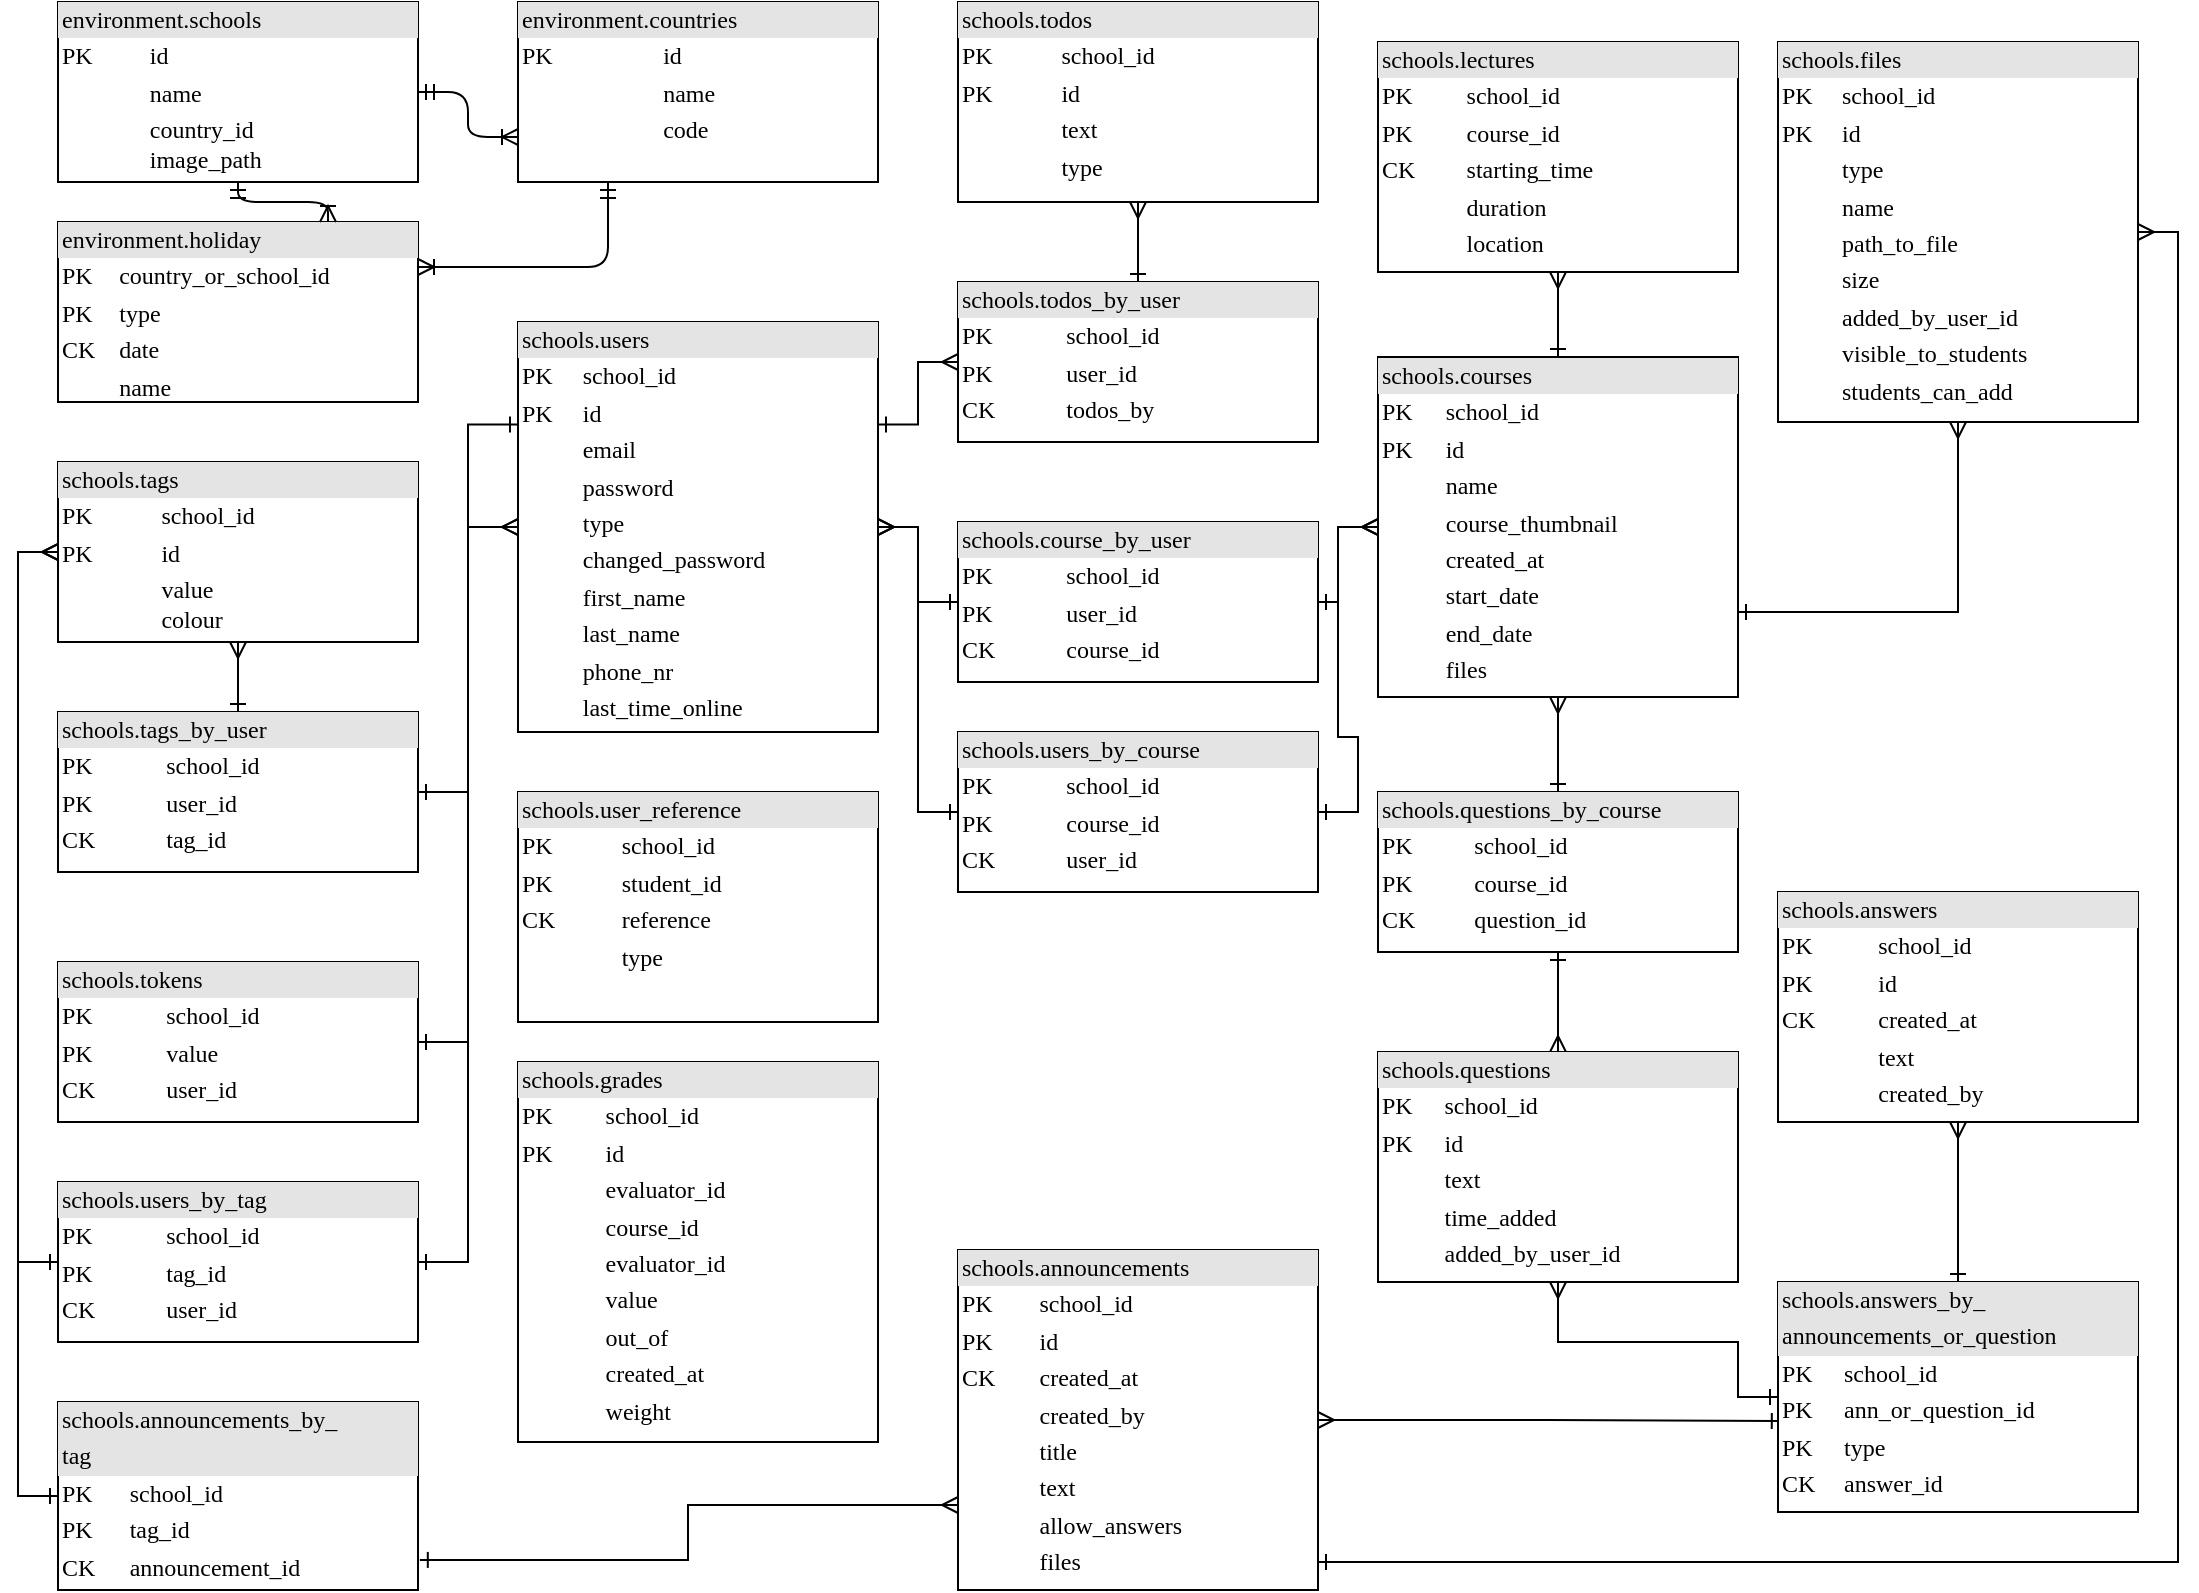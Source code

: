 <mxfile version="20.3.0" type="device"><diagram name="Page-1" id="2ca16b54-16f6-2749-3443-fa8db7711227"><mxGraphModel dx="1234" dy="798" grid="1" gridSize="10" guides="1" tooltips="1" connect="1" arrows="1" fold="1" page="1" pageScale="1" pageWidth="1100" pageHeight="850" background="none" math="0" shadow="0"><root><mxCell id="0"/><mxCell id="1" parent="0"/><mxCell id="2ed32ef02a7f4228-1" value="&lt;div style=&quot;box-sizing:border-box;width:100%;background:#e4e4e4;padding:2px;&quot;&gt;environment.schools&lt;/div&gt;&lt;table style=&quot;width:100%;font-size:1em;&quot; cellpadding=&quot;2&quot; cellspacing=&quot;0&quot;&gt;&lt;tbody&gt;&lt;tr&gt;&lt;td&gt;PK&lt;/td&gt;&lt;td&gt;id&lt;/td&gt;&lt;/tr&gt;&lt;tr&gt;&lt;td&gt;&lt;/td&gt;&lt;td&gt;name&lt;/td&gt;&lt;/tr&gt;&lt;tr&gt;&lt;td&gt;&lt;/td&gt;&lt;td&gt;country_id&lt;br&gt;image_path&lt;/td&gt;&lt;/tr&gt;&lt;/tbody&gt;&lt;/table&gt;" style="verticalAlign=top;align=left;overflow=fill;html=1;rounded=0;shadow=0;comic=0;labelBackgroundColor=none;strokeWidth=1;fontFamily=Verdana;fontSize=12" parent="1" vertex="1"><mxGeometry x="30" y="30" width="180" height="90" as="geometry"/></mxCell><mxCell id="LXkbhSwUT24sUoUkGh88-3" value="&lt;div style=&quot;box-sizing:border-box;width:100%;background:#e4e4e4;padding:2px;&quot;&gt;environment.countries&lt;/div&gt;&lt;table style=&quot;width:100%;font-size:1em;&quot; cellpadding=&quot;2&quot; cellspacing=&quot;0&quot;&gt;&lt;tbody&gt;&lt;tr&gt;&lt;td&gt;PK&lt;/td&gt;&lt;td&gt;id&lt;/td&gt;&lt;/tr&gt;&lt;tr&gt;&lt;td&gt;&lt;/td&gt;&lt;td&gt;name&lt;/td&gt;&lt;/tr&gt;&lt;tr&gt;&lt;td&gt;&lt;/td&gt;&lt;td&gt;code&lt;br&gt;&lt;br&gt;&lt;/td&gt;&lt;/tr&gt;&lt;/tbody&gt;&lt;/table&gt;" style="verticalAlign=top;align=left;overflow=fill;html=1;rounded=0;shadow=0;comic=0;labelBackgroundColor=none;strokeWidth=1;fontFamily=Verdana;fontSize=12" parent="1" vertex="1"><mxGeometry x="260" y="30" width="180" height="90" as="geometry"/></mxCell><mxCell id="LXkbhSwUT24sUoUkGh88-5" value="&lt;div style=&quot;box-sizing:border-box;width:100%;background:#e4e4e4;padding:2px;&quot;&gt;environment.holiday&lt;/div&gt;&lt;table style=&quot;width:100%;font-size:1em;&quot; cellpadding=&quot;2&quot; cellspacing=&quot;0&quot;&gt;&lt;tbody&gt;&lt;tr&gt;&lt;td&gt;PK&lt;/td&gt;&lt;td&gt;country_or_school_id&lt;/td&gt;&lt;/tr&gt;&lt;tr&gt;&lt;td&gt;PK&lt;/td&gt;&lt;td&gt;type&lt;/td&gt;&lt;/tr&gt;&lt;tr&gt;&lt;td&gt;CK&lt;/td&gt;&lt;td&gt;date&lt;br&gt;&lt;/td&gt;&lt;/tr&gt;&lt;tr&gt;&lt;td&gt;&lt;br&gt;&lt;/td&gt;&lt;td&gt;name&lt;/td&gt;&lt;/tr&gt;&lt;tr&gt;&lt;td&gt;&lt;br&gt;&lt;/td&gt;&lt;td&gt;&lt;br&gt;&lt;/td&gt;&lt;/tr&gt;&lt;tr&gt;&lt;td&gt;&lt;br&gt;&lt;/td&gt;&lt;td&gt;&lt;br&gt;&lt;/td&gt;&lt;/tr&gt;&lt;tr&gt;&lt;td&gt;&lt;br&gt;&lt;/td&gt;&lt;td&gt;&lt;br&gt;&lt;/td&gt;&lt;/tr&gt;&lt;/tbody&gt;&lt;/table&gt;" style="verticalAlign=top;align=left;overflow=fill;html=1;rounded=0;shadow=0;comic=0;labelBackgroundColor=none;strokeWidth=1;fontFamily=Verdana;fontSize=12" parent="1" vertex="1"><mxGeometry x="30" y="140" width="180" height="90" as="geometry"/></mxCell><mxCell id="LXkbhSwUT24sUoUkGh88-6" style="edgeStyle=orthogonalEdgeStyle;html=1;entryX=0.75;entryY=0;labelBackgroundColor=none;startArrow=ERmandOne;endArrow=ERoneToMany;fontFamily=Verdana;fontSize=12;align=left;exitX=0.5;exitY=1;exitDx=0;exitDy=0;entryDx=0;entryDy=0;" parent="1" source="2ed32ef02a7f4228-1" target="LXkbhSwUT24sUoUkGh88-5" edge="1"><mxGeometry relative="1" as="geometry"><mxPoint x="239" y="160" as="sourcePoint"/><mxPoint x="239" y="230" as="targetPoint"/></mxGeometry></mxCell><mxCell id="LXkbhSwUT24sUoUkGh88-7" style="edgeStyle=orthogonalEdgeStyle;html=1;entryX=0;entryY=0.75;labelBackgroundColor=none;startArrow=ERmandOne;endArrow=ERoneToMany;fontFamily=Verdana;fontSize=12;align=left;exitX=1;exitY=0.5;exitDx=0;exitDy=0;entryDx=0;entryDy=0;" parent="1" source="2ed32ef02a7f4228-1" target="LXkbhSwUT24sUoUkGh88-3" edge="1"><mxGeometry relative="1" as="geometry"><mxPoint x="245" y="140" as="sourcePoint"/><mxPoint x="290" y="160" as="targetPoint"/></mxGeometry></mxCell><mxCell id="LXkbhSwUT24sUoUkGh88-8" style="edgeStyle=orthogonalEdgeStyle;html=1;entryX=1;entryY=0.25;labelBackgroundColor=none;startArrow=ERmandOne;endArrow=ERoneToMany;fontFamily=Verdana;fontSize=12;align=left;exitX=0.25;exitY=1;exitDx=0;exitDy=0;entryDx=0;entryDy=0;" parent="1" source="LXkbhSwUT24sUoUkGh88-3" target="LXkbhSwUT24sUoUkGh88-5" edge="1"><mxGeometry relative="1" as="geometry"><mxPoint x="245" y="140" as="sourcePoint"/><mxPoint x="290" y="160" as="targetPoint"/></mxGeometry></mxCell><mxCell id="LXkbhSwUT24sUoUkGh88-78" style="edgeStyle=orthogonalEdgeStyle;rounded=0;orthogonalLoop=1;jettySize=auto;html=1;entryX=0.5;entryY=0;entryDx=0;entryDy=0;startArrow=ERmany;startFill=0;endArrow=ERone;endFill=0;" parent="1" source="LXkbhSwUT24sUoUkGh88-9" target="LXkbhSwUT24sUoUkGh88-46" edge="1"><mxGeometry relative="1" as="geometry"/></mxCell><mxCell id="LXkbhSwUT24sUoUkGh88-81" style="edgeStyle=orthogonalEdgeStyle;rounded=0;orthogonalLoop=1;jettySize=auto;html=1;entryX=0;entryY=0.5;entryDx=0;entryDy=0;startArrow=ERmany;startFill=0;endArrow=ERone;endFill=0;" parent="1" source="LXkbhSwUT24sUoUkGh88-9" target="LXkbhSwUT24sUoUkGh88-52" edge="1"><mxGeometry relative="1" as="geometry"><Array as="points"><mxPoint x="10" y="305"/><mxPoint x="10" y="660"/></Array></mxGeometry></mxCell><mxCell id="LXkbhSwUT24sUoUkGh88-82" style="edgeStyle=orthogonalEdgeStyle;rounded=0;orthogonalLoop=1;jettySize=auto;html=1;entryX=0;entryY=0.5;entryDx=0;entryDy=0;startArrow=ERmany;startFill=0;endArrow=ERone;endFill=0;" parent="1" source="LXkbhSwUT24sUoUkGh88-9" target="LXkbhSwUT24sUoUkGh88-12" edge="1"><mxGeometry relative="1" as="geometry"><Array as="points"><mxPoint x="10" y="305"/><mxPoint x="10" y="777"/></Array></mxGeometry></mxCell><mxCell id="LXkbhSwUT24sUoUkGh88-9" value="&lt;div style=&quot;box-sizing:border-box;width:100%;background:#e4e4e4;padding:2px;&quot;&gt;schools.tags&lt;/div&gt;&lt;table style=&quot;width:100%;font-size:1em;&quot; cellpadding=&quot;2&quot; cellspacing=&quot;0&quot;&gt;&lt;tbody&gt;&lt;tr&gt;&lt;td&gt;PK&lt;/td&gt;&lt;td&gt;school_id&lt;/td&gt;&lt;/tr&gt;&lt;tr&gt;&lt;td&gt;PK&lt;/td&gt;&lt;td&gt;id&lt;/td&gt;&lt;/tr&gt;&lt;tr&gt;&lt;td&gt;&lt;/td&gt;&lt;td&gt;value&lt;br&gt;colour&lt;/td&gt;&lt;/tr&gt;&lt;/tbody&gt;&lt;/table&gt;" style="verticalAlign=top;align=left;overflow=fill;html=1;rounded=0;shadow=0;comic=0;labelBackgroundColor=none;strokeWidth=1;fontFamily=Verdana;fontSize=12" parent="1" vertex="1"><mxGeometry x="30" y="260" width="180" height="90" as="geometry"/></mxCell><mxCell id="LXkbhSwUT24sUoUkGh88-83" style="edgeStyle=orthogonalEdgeStyle;rounded=0;orthogonalLoop=1;jettySize=auto;html=1;entryX=0;entryY=0.25;entryDx=0;entryDy=0;startArrow=ERone;startFill=0;endArrow=ERone;endFill=0;" parent="1" source="LXkbhSwUT24sUoUkGh88-11" target="LXkbhSwUT24sUoUkGh88-53" edge="1"><mxGeometry relative="1" as="geometry"/></mxCell><mxCell id="LXkbhSwUT24sUoUkGh88-11" value="&lt;div style=&quot;box-sizing:border-box;width:100%;background:#e4e4e4;padding:2px;&quot;&gt;schools.tokens&lt;/div&gt;&lt;table style=&quot;width:100%;font-size:1em;&quot; cellpadding=&quot;2&quot; cellspacing=&quot;0&quot;&gt;&lt;tbody&gt;&lt;tr&gt;&lt;td&gt;PK&lt;/td&gt;&lt;td&gt;school_id&lt;/td&gt;&lt;/tr&gt;&lt;tr&gt;&lt;td&gt;PK&lt;/td&gt;&lt;td&gt;value&lt;/td&gt;&lt;/tr&gt;&lt;tr&gt;&lt;td&gt;CK&lt;/td&gt;&lt;td&gt;user_id&lt;/td&gt;&lt;/tr&gt;&lt;/tbody&gt;&lt;/table&gt;" style="verticalAlign=top;align=left;overflow=fill;html=1;rounded=0;shadow=0;comic=0;labelBackgroundColor=none;strokeWidth=1;fontFamily=Verdana;fontSize=12" parent="1" vertex="1"><mxGeometry x="30" y="510" width="180" height="80" as="geometry"/></mxCell><mxCell id="LXkbhSwUT24sUoUkGh88-12" value="&lt;div style=&quot;box-sizing:border-box;width:100%;background:#e4e4e4;padding:2px;&quot;&gt;schools.announcements_by_&lt;/div&gt;&lt;div style=&quot;box-sizing:border-box;width:100%;background:#e4e4e4;padding:2px;&quot;&gt;tag&lt;/div&gt;&lt;table style=&quot;width:100%;font-size:1em;&quot; cellpadding=&quot;2&quot; cellspacing=&quot;0&quot;&gt;&lt;tbody&gt;&lt;tr&gt;&lt;td&gt;PK&lt;/td&gt;&lt;td&gt;school_id&lt;/td&gt;&lt;/tr&gt;&lt;tr&gt;&lt;td&gt;PK&lt;/td&gt;&lt;td&gt;tag_id&lt;/td&gt;&lt;/tr&gt;&lt;tr&gt;&lt;td&gt;CK&lt;/td&gt;&lt;td&gt;announcement_id&lt;/td&gt;&lt;/tr&gt;&lt;/tbody&gt;&lt;/table&gt;" style="verticalAlign=top;align=left;overflow=fill;html=1;rounded=0;shadow=0;comic=0;labelBackgroundColor=none;strokeWidth=1;fontFamily=Verdana;fontSize=12" parent="1" vertex="1"><mxGeometry x="30" y="730" width="180" height="94" as="geometry"/></mxCell><mxCell id="LXkbhSwUT24sUoUkGh88-68" style="edgeStyle=orthogonalEdgeStyle;rounded=0;orthogonalLoop=1;jettySize=auto;html=1;exitX=0;exitY=0.75;exitDx=0;exitDy=0;entryX=1.005;entryY=0.84;entryDx=0;entryDy=0;entryPerimeter=0;startArrow=ERmany;startFill=0;endArrow=ERone;endFill=0;" parent="1" source="LXkbhSwUT24sUoUkGh88-13" target="LXkbhSwUT24sUoUkGh88-12" edge="1"><mxGeometry relative="1" as="geometry"/></mxCell><mxCell id="LXkbhSwUT24sUoUkGh88-91" style="edgeStyle=orthogonalEdgeStyle;rounded=0;orthogonalLoop=1;jettySize=auto;html=1;entryX=0.005;entryY=0.604;entryDx=0;entryDy=0;entryPerimeter=0;startArrow=ERmany;startFill=0;endArrow=ERone;endFill=0;" parent="1" source="LXkbhSwUT24sUoUkGh88-13" target="LXkbhSwUT24sUoUkGh88-35" edge="1"><mxGeometry relative="1" as="geometry"/></mxCell><mxCell id="LXkbhSwUT24sUoUkGh88-13" value="&lt;div style=&quot;box-sizing:border-box;width:100%;background:#e4e4e4;padding:2px;&quot;&gt;schools.announcements&lt;/div&gt;&lt;table style=&quot;width:100%;font-size:1em;&quot; cellpadding=&quot;2&quot; cellspacing=&quot;0&quot;&gt;&lt;tbody&gt;&lt;tr&gt;&lt;td&gt;PK&lt;/td&gt;&lt;td&gt;school_id&lt;/td&gt;&lt;/tr&gt;&lt;tr&gt;&lt;td&gt;PK&lt;/td&gt;&lt;td&gt;id&lt;/td&gt;&lt;/tr&gt;&lt;tr&gt;&lt;td&gt;CK&lt;/td&gt;&lt;td&gt;created_at&lt;/td&gt;&lt;/tr&gt;&lt;tr&gt;&lt;td&gt;&lt;br&gt;&lt;/td&gt;&lt;td&gt;created_by&lt;/td&gt;&lt;/tr&gt;&lt;tr&gt;&lt;td&gt;&lt;br&gt;&lt;/td&gt;&lt;td&gt;title&lt;/td&gt;&lt;/tr&gt;&lt;tr&gt;&lt;td&gt;&lt;br&gt;&lt;/td&gt;&lt;td&gt;text&lt;/td&gt;&lt;/tr&gt;&lt;tr&gt;&lt;td&gt;&lt;br&gt;&lt;/td&gt;&lt;td&gt;allow_answers&lt;/td&gt;&lt;/tr&gt;&lt;tr&gt;&lt;td&gt;&lt;br&gt;&lt;/td&gt;&lt;td&gt;files&lt;/td&gt;&lt;/tr&gt;&lt;/tbody&gt;&lt;/table&gt;" style="verticalAlign=top;align=left;overflow=fill;html=1;rounded=0;shadow=0;comic=0;labelBackgroundColor=none;strokeWidth=1;fontFamily=Verdana;fontSize=12;imageWidth=24;imageHeight=29;absoluteArcSize=0;imageAspect=0;" parent="1" vertex="1"><mxGeometry x="480" y="654" width="180" height="170" as="geometry"/></mxCell><mxCell id="LXkbhSwUT24sUoUkGh88-35" value="&lt;div style=&quot;box-sizing:border-box;width:100%;background:#e4e4e4;padding:2px;&quot;&gt;schools.answers_by_&lt;/div&gt;&lt;div style=&quot;box-sizing:border-box;width:100%;background:#e4e4e4;padding:2px;&quot;&gt;announcements_or_question&lt;/div&gt;&lt;table style=&quot;width:100%;font-size:1em;&quot; cellpadding=&quot;2&quot; cellspacing=&quot;0&quot;&gt;&lt;tbody&gt;&lt;tr&gt;&lt;td&gt;PK&lt;/td&gt;&lt;td&gt;school_id&lt;/td&gt;&lt;/tr&gt;&lt;tr&gt;&lt;td&gt;PK&lt;/td&gt;&lt;td&gt;ann_or_question_id&lt;/td&gt;&lt;/tr&gt;&lt;tr&gt;&lt;td&gt;PK&lt;/td&gt;&lt;td&gt;type&lt;/td&gt;&lt;/tr&gt;&lt;tr&gt;&lt;td&gt;CK&lt;/td&gt;&lt;td&gt;answer_id&lt;/td&gt;&lt;/tr&gt;&lt;/tbody&gt;&lt;/table&gt;" style="verticalAlign=top;align=left;overflow=fill;html=1;rounded=0;shadow=0;comic=0;labelBackgroundColor=none;strokeWidth=1;fontFamily=Verdana;fontSize=12" parent="1" vertex="1"><mxGeometry x="890" y="670" width="180" height="115" as="geometry"/></mxCell><mxCell id="LXkbhSwUT24sUoUkGh88-103" style="edgeStyle=orthogonalEdgeStyle;rounded=0;orthogonalLoop=1;jettySize=auto;html=1;entryX=0.5;entryY=0;entryDx=0;entryDy=0;startArrow=ERmany;startFill=0;endArrow=ERone;endFill=0;" parent="1" source="LXkbhSwUT24sUoUkGh88-36" target="LXkbhSwUT24sUoUkGh88-35" edge="1"><mxGeometry relative="1" as="geometry"/></mxCell><mxCell id="LXkbhSwUT24sUoUkGh88-36" value="&lt;div style=&quot;box-sizing:border-box;width:100%;background:#e4e4e4;padding:2px;&quot;&gt;schools.answers&lt;/div&gt;&lt;table style=&quot;width:100%;font-size:1em;&quot; cellpadding=&quot;2&quot; cellspacing=&quot;0&quot;&gt;&lt;tbody&gt;&lt;tr&gt;&lt;td&gt;PK&lt;/td&gt;&lt;td&gt;school_id&lt;/td&gt;&lt;/tr&gt;&lt;tr&gt;&lt;td&gt;PK&lt;/td&gt;&lt;td&gt;id&lt;/td&gt;&lt;/tr&gt;&lt;tr&gt;&lt;td&gt;CK&lt;/td&gt;&lt;td&gt;created_at&lt;/td&gt;&lt;/tr&gt;&lt;tr&gt;&lt;td&gt;&lt;br&gt;&lt;/td&gt;&lt;td&gt;text&lt;/td&gt;&lt;/tr&gt;&lt;tr&gt;&lt;td&gt;&lt;br&gt;&lt;/td&gt;&lt;td&gt;created_by&lt;/td&gt;&lt;/tr&gt;&lt;/tbody&gt;&lt;/table&gt;" style="verticalAlign=top;align=left;overflow=fill;html=1;rounded=0;shadow=0;comic=0;labelBackgroundColor=none;strokeWidth=1;fontFamily=Verdana;fontSize=12" parent="1" vertex="1"><mxGeometry x="890" y="475" width="180" height="115" as="geometry"/></mxCell><mxCell id="LXkbhSwUT24sUoUkGh88-39" value="&lt;div style=&quot;box-sizing:border-box;width:100%;background:#e4e4e4;padding:2px;&quot;&gt;schools.course_by_user&lt;/div&gt;&lt;table style=&quot;width:100%;font-size:1em;&quot; cellpadding=&quot;2&quot; cellspacing=&quot;0&quot;&gt;&lt;tbody&gt;&lt;tr&gt;&lt;td&gt;PK&lt;/td&gt;&lt;td&gt;school_id&lt;/td&gt;&lt;/tr&gt;&lt;tr&gt;&lt;td&gt;PK&lt;/td&gt;&lt;td&gt;user_id&lt;/td&gt;&lt;/tr&gt;&lt;tr&gt;&lt;td&gt;CK&lt;/td&gt;&lt;td&gt;course_id&lt;/td&gt;&lt;/tr&gt;&lt;/tbody&gt;&lt;/table&gt;" style="verticalAlign=top;align=left;overflow=fill;html=1;rounded=0;shadow=0;comic=0;labelBackgroundColor=none;strokeWidth=1;fontFamily=Verdana;fontSize=12" parent="1" vertex="1"><mxGeometry x="480" y="290" width="180" height="80" as="geometry"/></mxCell><mxCell id="LXkbhSwUT24sUoUkGh88-94" style="edgeStyle=orthogonalEdgeStyle;rounded=0;orthogonalLoop=1;jettySize=auto;html=1;entryX=1;entryY=0.5;entryDx=0;entryDy=0;startArrow=ERmany;startFill=0;endArrow=ERone;endFill=0;" parent="1" source="LXkbhSwUT24sUoUkGh88-40" target="LXkbhSwUT24sUoUkGh88-39" edge="1"><mxGeometry relative="1" as="geometry"/></mxCell><mxCell id="LXkbhSwUT24sUoUkGh88-95" style="edgeStyle=orthogonalEdgeStyle;rounded=0;orthogonalLoop=1;jettySize=auto;html=1;entryX=1;entryY=0.5;entryDx=0;entryDy=0;startArrow=ERmany;startFill=0;endArrow=ERone;endFill=0;" parent="1" source="LXkbhSwUT24sUoUkGh88-40" target="LXkbhSwUT24sUoUkGh88-51" edge="1"><mxGeometry relative="1" as="geometry"/></mxCell><mxCell id="LXkbhSwUT24sUoUkGh88-96" style="edgeStyle=orthogonalEdgeStyle;rounded=0;orthogonalLoop=1;jettySize=auto;html=1;entryX=0.5;entryY=0;entryDx=0;entryDy=0;startArrow=ERmany;startFill=0;endArrow=ERone;endFill=0;" parent="1" source="LXkbhSwUT24sUoUkGh88-40" target="LXkbhSwUT24sUoUkGh88-43" edge="1"><mxGeometry relative="1" as="geometry"/></mxCell><mxCell id="LXkbhSwUT24sUoUkGh88-40" value="&lt;div style=&quot;box-sizing:border-box;width:100%;background:#e4e4e4;padding:2px;&quot;&gt;schools.courses&lt;/div&gt;&lt;table style=&quot;width:100%;font-size:1em;&quot; cellpadding=&quot;2&quot; cellspacing=&quot;0&quot;&gt;&lt;tbody&gt;&lt;tr&gt;&lt;td&gt;PK&lt;/td&gt;&lt;td&gt;school_id&lt;/td&gt;&lt;/tr&gt;&lt;tr&gt;&lt;td&gt;PK&lt;/td&gt;&lt;td&gt;id&lt;/td&gt;&lt;/tr&gt;&lt;tr&gt;&lt;td&gt;&lt;br&gt;&lt;/td&gt;&lt;td&gt;name&lt;/td&gt;&lt;/tr&gt;&lt;tr&gt;&lt;td&gt;&lt;br&gt;&lt;/td&gt;&lt;td&gt;course_thumbnail&lt;/td&gt;&lt;/tr&gt;&lt;tr&gt;&lt;td&gt;&lt;br&gt;&lt;/td&gt;&lt;td&gt;created_at&lt;/td&gt;&lt;/tr&gt;&lt;tr&gt;&lt;td&gt;&lt;br&gt;&lt;/td&gt;&lt;td&gt;start_date&lt;/td&gt;&lt;/tr&gt;&lt;tr&gt;&lt;td&gt;&lt;br&gt;&lt;/td&gt;&lt;td&gt;end_date&lt;/td&gt;&lt;/tr&gt;&lt;tr&gt;&lt;td&gt;&lt;br&gt;&lt;/td&gt;&lt;td&gt;files&lt;/td&gt;&lt;/tr&gt;&lt;/tbody&gt;&lt;/table&gt;" style="verticalAlign=top;align=left;overflow=fill;html=1;rounded=0;shadow=0;comic=0;labelBackgroundColor=none;strokeWidth=1;fontFamily=Verdana;fontSize=12;imageWidth=24;imageHeight=29;absoluteArcSize=0;imageAspect=0;" parent="1" vertex="1"><mxGeometry x="690" y="207.5" width="180" height="170" as="geometry"/></mxCell><mxCell id="LXkbhSwUT24sUoUkGh88-100" style="edgeStyle=orthogonalEdgeStyle;rounded=0;orthogonalLoop=1;jettySize=auto;html=1;entryX=1;entryY=0.75;entryDx=0;entryDy=0;startArrow=ERmany;startFill=0;endArrow=ERone;endFill=0;" parent="1" source="LXkbhSwUT24sUoUkGh88-41" target="LXkbhSwUT24sUoUkGh88-40" edge="1"><mxGeometry relative="1" as="geometry"><Array as="points"><mxPoint x="980" y="335"/></Array></mxGeometry></mxCell><mxCell id="LXkbhSwUT24sUoUkGh88-104" style="edgeStyle=orthogonalEdgeStyle;rounded=0;orthogonalLoop=1;jettySize=auto;html=1;startArrow=ERmany;startFill=0;endArrow=ERone;endFill=0;" parent="1" source="LXkbhSwUT24sUoUkGh88-41" edge="1"><mxGeometry relative="1" as="geometry"><mxPoint x="660" y="810" as="targetPoint"/><Array as="points"><mxPoint x="1090" y="145"/><mxPoint x="1090" y="810"/><mxPoint x="660" y="810"/></Array></mxGeometry></mxCell><mxCell id="LXkbhSwUT24sUoUkGh88-41" value="&lt;div style=&quot;box-sizing:border-box;width:100%;background:#e4e4e4;padding:2px;&quot;&gt;schools.files&lt;/div&gt;&lt;table style=&quot;width:100%;font-size:1em;&quot; cellpadding=&quot;2&quot; cellspacing=&quot;0&quot;&gt;&lt;tbody&gt;&lt;tr&gt;&lt;td&gt;PK&lt;/td&gt;&lt;td&gt;school_id&lt;/td&gt;&lt;/tr&gt;&lt;tr&gt;&lt;td&gt;PK&lt;/td&gt;&lt;td&gt;id&lt;/td&gt;&lt;/tr&gt;&lt;tr&gt;&lt;td&gt;&lt;br&gt;&lt;/td&gt;&lt;td&gt;type&lt;/td&gt;&lt;/tr&gt;&lt;tr&gt;&lt;td&gt;&lt;br&gt;&lt;/td&gt;&lt;td&gt;name&lt;/td&gt;&lt;/tr&gt;&lt;tr&gt;&lt;td&gt;&lt;br&gt;&lt;/td&gt;&lt;td&gt;path_to_file&lt;/td&gt;&lt;/tr&gt;&lt;tr&gt;&lt;td&gt;&lt;br&gt;&lt;/td&gt;&lt;td&gt;size&lt;/td&gt;&lt;/tr&gt;&lt;tr&gt;&lt;td&gt;&lt;br&gt;&lt;/td&gt;&lt;td&gt;added_by_user_id&lt;/td&gt;&lt;/tr&gt;&lt;tr&gt;&lt;td&gt;&lt;br&gt;&lt;/td&gt;&lt;td&gt;visible_to_students&lt;/td&gt;&lt;/tr&gt;&lt;tr&gt;&lt;td&gt;&lt;br&gt;&lt;/td&gt;&lt;td&gt;students_can_add&lt;/td&gt;&lt;/tr&gt;&lt;/tbody&gt;&lt;/table&gt;" style="verticalAlign=top;align=left;overflow=fill;html=1;rounded=0;shadow=0;comic=0;labelBackgroundColor=none;strokeWidth=1;fontFamily=Verdana;fontSize=12;imageWidth=24;imageHeight=29;absoluteArcSize=0;imageAspect=0;" parent="1" vertex="1"><mxGeometry x="890" y="50" width="180" height="190" as="geometry"/></mxCell><mxCell id="LXkbhSwUT24sUoUkGh88-98" style="edgeStyle=orthogonalEdgeStyle;rounded=0;orthogonalLoop=1;jettySize=auto;html=1;entryX=0.5;entryY=0;entryDx=0;entryDy=0;startArrow=ERmany;startFill=0;endArrow=ERone;endFill=0;" parent="1" source="LXkbhSwUT24sUoUkGh88-42" target="LXkbhSwUT24sUoUkGh88-40" edge="1"><mxGeometry relative="1" as="geometry"/></mxCell><mxCell id="LXkbhSwUT24sUoUkGh88-42" value="&lt;div style=&quot;box-sizing:border-box;width:100%;background:#e4e4e4;padding:2px;&quot;&gt;schools.lectures&lt;/div&gt;&lt;table style=&quot;width:100%;font-size:1em;&quot; cellpadding=&quot;2&quot; cellspacing=&quot;0&quot;&gt;&lt;tbody&gt;&lt;tr&gt;&lt;td&gt;PK&lt;/td&gt;&lt;td&gt;school_id&lt;/td&gt;&lt;/tr&gt;&lt;tr&gt;&lt;td&gt;PK&lt;/td&gt;&lt;td&gt;course_id&lt;/td&gt;&lt;/tr&gt;&lt;tr&gt;&lt;td&gt;CK&lt;/td&gt;&lt;td&gt;starting_time&lt;/td&gt;&lt;/tr&gt;&lt;tr&gt;&lt;td&gt;&lt;br&gt;&lt;/td&gt;&lt;td&gt;duration&lt;/td&gt;&lt;/tr&gt;&lt;tr&gt;&lt;td&gt;&lt;br&gt;&lt;/td&gt;&lt;td&gt;location&lt;/td&gt;&lt;/tr&gt;&lt;/tbody&gt;&lt;/table&gt;" style="verticalAlign=top;align=left;overflow=fill;html=1;rounded=0;shadow=0;comic=0;labelBackgroundColor=none;strokeWidth=1;fontFamily=Verdana;fontSize=12" parent="1" vertex="1"><mxGeometry x="690" y="50" width="180" height="115" as="geometry"/></mxCell><mxCell id="LXkbhSwUT24sUoUkGh88-43" value="&lt;div style=&quot;box-sizing:border-box;width:100%;background:#e4e4e4;padding:2px;&quot;&gt;schools.questions_by_course&lt;/div&gt;&lt;table style=&quot;width:100%;font-size:1em;&quot; cellpadding=&quot;2&quot; cellspacing=&quot;0&quot;&gt;&lt;tbody&gt;&lt;tr&gt;&lt;td&gt;PK&lt;/td&gt;&lt;td&gt;school_id&lt;/td&gt;&lt;/tr&gt;&lt;tr&gt;&lt;td&gt;PK&lt;/td&gt;&lt;td&gt;course_id&lt;/td&gt;&lt;/tr&gt;&lt;tr&gt;&lt;td&gt;CK&lt;/td&gt;&lt;td&gt;question_id&lt;/td&gt;&lt;/tr&gt;&lt;/tbody&gt;&lt;/table&gt;" style="verticalAlign=top;align=left;overflow=fill;html=1;rounded=0;shadow=0;comic=0;labelBackgroundColor=none;strokeWidth=1;fontFamily=Verdana;fontSize=12" parent="1" vertex="1"><mxGeometry x="690" y="425" width="180" height="80" as="geometry"/></mxCell><mxCell id="LXkbhSwUT24sUoUkGh88-97" style="edgeStyle=orthogonalEdgeStyle;rounded=0;orthogonalLoop=1;jettySize=auto;html=1;entryX=0.5;entryY=1;entryDx=0;entryDy=0;startArrow=ERmany;startFill=0;endArrow=ERone;endFill=0;" parent="1" source="LXkbhSwUT24sUoUkGh88-44" target="LXkbhSwUT24sUoUkGh88-43" edge="1"><mxGeometry relative="1" as="geometry"/></mxCell><mxCell id="LXkbhSwUT24sUoUkGh88-101" style="edgeStyle=orthogonalEdgeStyle;rounded=0;orthogonalLoop=1;jettySize=auto;html=1;entryX=0;entryY=0.5;entryDx=0;entryDy=0;startArrow=ERmany;startFill=0;endArrow=ERone;endFill=0;" parent="1" source="LXkbhSwUT24sUoUkGh88-44" target="LXkbhSwUT24sUoUkGh88-35" edge="1"><mxGeometry relative="1" as="geometry"><Array as="points"><mxPoint x="780" y="700"/><mxPoint x="870" y="700"/><mxPoint x="870" y="727"/></Array></mxGeometry></mxCell><mxCell id="LXkbhSwUT24sUoUkGh88-44" value="&lt;div style=&quot;box-sizing:border-box;width:100%;background:#e4e4e4;padding:2px;&quot;&gt;schools.questions&lt;/div&gt;&lt;table style=&quot;width:100%;font-size:1em;&quot; cellpadding=&quot;2&quot; cellspacing=&quot;0&quot;&gt;&lt;tbody&gt;&lt;tr&gt;&lt;td&gt;PK&lt;/td&gt;&lt;td&gt;school_id&lt;/td&gt;&lt;/tr&gt;&lt;tr&gt;&lt;td&gt;PK&lt;/td&gt;&lt;td&gt;id&lt;/td&gt;&lt;/tr&gt;&lt;tr&gt;&lt;td&gt;&lt;br&gt;&lt;/td&gt;&lt;td&gt;text&lt;/td&gt;&lt;/tr&gt;&lt;tr&gt;&lt;td&gt;&lt;br&gt;&lt;/td&gt;&lt;td&gt;time_added&lt;/td&gt;&lt;/tr&gt;&lt;tr&gt;&lt;td&gt;&lt;br&gt;&lt;/td&gt;&lt;td&gt;added_by_user_id&lt;/td&gt;&lt;/tr&gt;&lt;/tbody&gt;&lt;/table&gt;" style="verticalAlign=top;align=left;overflow=fill;html=1;rounded=0;shadow=0;comic=0;labelBackgroundColor=none;strokeWidth=1;fontFamily=Verdana;fontSize=12" parent="1" vertex="1"><mxGeometry x="690" y="555" width="180" height="115" as="geometry"/></mxCell><mxCell id="LXkbhSwUT24sUoUkGh88-45" value="&lt;div style=&quot;box-sizing:border-box;width:100%;background:#e4e4e4;padding:2px;&quot;&gt;schools.user_reference&lt;/div&gt;&lt;table style=&quot;width:100%;font-size:1em;&quot; cellpadding=&quot;2&quot; cellspacing=&quot;0&quot;&gt;&lt;tbody&gt;&lt;tr&gt;&lt;td&gt;PK&lt;/td&gt;&lt;td&gt;school_id&lt;/td&gt;&lt;/tr&gt;&lt;tr&gt;&lt;td&gt;PK&lt;/td&gt;&lt;td&gt;student_id&lt;/td&gt;&lt;/tr&gt;&lt;tr&gt;&lt;td&gt;CK&lt;/td&gt;&lt;td&gt;reference&lt;/td&gt;&lt;/tr&gt;&lt;tr&gt;&lt;td&gt;&lt;br&gt;&lt;/td&gt;&lt;td&gt;type&lt;/td&gt;&lt;/tr&gt;&lt;/tbody&gt;&lt;/table&gt;" style="verticalAlign=top;align=left;overflow=fill;html=1;rounded=0;shadow=0;comic=0;labelBackgroundColor=none;strokeWidth=1;fontFamily=Verdana;fontSize=12" parent="1" vertex="1"><mxGeometry x="260" y="425" width="180" height="115" as="geometry"/></mxCell><mxCell id="LXkbhSwUT24sUoUkGh88-46" value="&lt;div style=&quot;box-sizing:border-box;width:100%;background:#e4e4e4;padding:2px;&quot;&gt;schools.tags_by_user&lt;/div&gt;&lt;table style=&quot;width:100%;font-size:1em;&quot; cellpadding=&quot;2&quot; cellspacing=&quot;0&quot;&gt;&lt;tbody&gt;&lt;tr&gt;&lt;td&gt;PK&lt;/td&gt;&lt;td&gt;school_id&lt;/td&gt;&lt;/tr&gt;&lt;tr&gt;&lt;td&gt;PK&lt;/td&gt;&lt;td&gt;user_id&lt;/td&gt;&lt;/tr&gt;&lt;tr&gt;&lt;td&gt;CK&lt;/td&gt;&lt;td&gt;tag_id&lt;/td&gt;&lt;/tr&gt;&lt;/tbody&gt;&lt;/table&gt;" style="verticalAlign=top;align=left;overflow=fill;html=1;rounded=0;shadow=0;comic=0;labelBackgroundColor=none;strokeWidth=1;fontFamily=Verdana;fontSize=12" parent="1" vertex="1"><mxGeometry x="30" y="385" width="180" height="80" as="geometry"/></mxCell><mxCell id="LXkbhSwUT24sUoUkGh88-72" style="edgeStyle=orthogonalEdgeStyle;rounded=0;orthogonalLoop=1;jettySize=auto;html=1;exitX=0;exitY=0.5;exitDx=0;exitDy=0;entryX=1;entryY=0.25;entryDx=0;entryDy=0;startArrow=ERmany;startFill=0;endArrow=ERone;endFill=0;" parent="1" source="LXkbhSwUT24sUoUkGh88-48" target="LXkbhSwUT24sUoUkGh88-53" edge="1"><mxGeometry relative="1" as="geometry"/></mxCell><mxCell id="LXkbhSwUT24sUoUkGh88-48" value="&lt;div style=&quot;box-sizing:border-box;width:100%;background:#e4e4e4;padding:2px;&quot;&gt;schools.todos_by_user&lt;/div&gt;&lt;table style=&quot;width:100%;font-size:1em;&quot; cellpadding=&quot;2&quot; cellspacing=&quot;0&quot;&gt;&lt;tbody&gt;&lt;tr&gt;&lt;td&gt;PK&lt;/td&gt;&lt;td&gt;school_id&lt;/td&gt;&lt;/tr&gt;&lt;tr&gt;&lt;td&gt;PK&lt;/td&gt;&lt;td&gt;user_id&lt;/td&gt;&lt;/tr&gt;&lt;tr&gt;&lt;td&gt;CK&lt;/td&gt;&lt;td&gt;todos_by&lt;/td&gt;&lt;/tr&gt;&lt;/tbody&gt;&lt;/table&gt;" style="verticalAlign=top;align=left;overflow=fill;html=1;rounded=0;shadow=0;comic=0;labelBackgroundColor=none;strokeWidth=1;fontFamily=Verdana;fontSize=12" parent="1" vertex="1"><mxGeometry x="480" y="170" width="180" height="80" as="geometry"/></mxCell><mxCell id="LXkbhSwUT24sUoUkGh88-74" style="edgeStyle=orthogonalEdgeStyle;rounded=0;orthogonalLoop=1;jettySize=auto;html=1;entryX=0.5;entryY=0;entryDx=0;entryDy=0;startArrow=ERmany;startFill=0;endArrow=ERone;endFill=0;" parent="1" source="LXkbhSwUT24sUoUkGh88-50" target="LXkbhSwUT24sUoUkGh88-48" edge="1"><mxGeometry relative="1" as="geometry"/></mxCell><mxCell id="LXkbhSwUT24sUoUkGh88-50" value="&lt;div style=&quot;box-sizing:border-box;width:100%;background:#e4e4e4;padding:2px;&quot;&gt;schools.todos&lt;/div&gt;&lt;table style=&quot;width:100%;font-size:1em;&quot; cellpadding=&quot;2&quot; cellspacing=&quot;0&quot;&gt;&lt;tbody&gt;&lt;tr&gt;&lt;td&gt;PK&lt;/td&gt;&lt;td&gt;school_id&lt;/td&gt;&lt;/tr&gt;&lt;tr&gt;&lt;td&gt;PK&lt;/td&gt;&lt;td&gt;id&lt;/td&gt;&lt;/tr&gt;&lt;tr&gt;&lt;td&gt;&lt;br&gt;&lt;/td&gt;&lt;td&gt;text&lt;/td&gt;&lt;/tr&gt;&lt;tr&gt;&lt;td&gt;&lt;br&gt;&lt;/td&gt;&lt;td&gt;type&lt;/td&gt;&lt;/tr&gt;&lt;/tbody&gt;&lt;/table&gt;" style="verticalAlign=top;align=left;overflow=fill;html=1;rounded=0;shadow=0;comic=0;labelBackgroundColor=none;strokeWidth=1;fontFamily=Verdana;fontSize=12" parent="1" vertex="1"><mxGeometry x="480" y="30" width="180" height="100" as="geometry"/></mxCell><mxCell id="LXkbhSwUT24sUoUkGh88-51" value="&lt;div style=&quot;box-sizing:border-box;width:100%;background:#e4e4e4;padding:2px;&quot;&gt;schools.users_by_course&lt;/div&gt;&lt;table style=&quot;width:100%;font-size:1em;&quot; cellpadding=&quot;2&quot; cellspacing=&quot;0&quot;&gt;&lt;tbody&gt;&lt;tr&gt;&lt;td&gt;PK&lt;/td&gt;&lt;td&gt;school_id&lt;/td&gt;&lt;/tr&gt;&lt;tr&gt;&lt;td&gt;PK&lt;/td&gt;&lt;td&gt;course_id&lt;/td&gt;&lt;/tr&gt;&lt;tr&gt;&lt;td&gt;CK&lt;/td&gt;&lt;td&gt;user_id&lt;/td&gt;&lt;/tr&gt;&lt;/tbody&gt;&lt;/table&gt;" style="verticalAlign=top;align=left;overflow=fill;html=1;rounded=0;shadow=0;comic=0;labelBackgroundColor=none;strokeWidth=1;fontFamily=Verdana;fontSize=12" parent="1" vertex="1"><mxGeometry x="480" y="395" width="180" height="80" as="geometry"/></mxCell><mxCell id="LXkbhSwUT24sUoUkGh88-52" value="&lt;div style=&quot;box-sizing:border-box;width:100%;background:#e4e4e4;padding:2px;&quot;&gt;schools.users_by_tag&lt;/div&gt;&lt;table style=&quot;width:100%;font-size:1em;&quot; cellpadding=&quot;2&quot; cellspacing=&quot;0&quot;&gt;&lt;tbody&gt;&lt;tr&gt;&lt;td&gt;PK&lt;/td&gt;&lt;td&gt;school_id&lt;/td&gt;&lt;/tr&gt;&lt;tr&gt;&lt;td&gt;PK&lt;/td&gt;&lt;td&gt;tag_id&lt;/td&gt;&lt;/tr&gt;&lt;tr&gt;&lt;td&gt;CK&lt;/td&gt;&lt;td&gt;user_id&lt;/td&gt;&lt;/tr&gt;&lt;/tbody&gt;&lt;/table&gt;" style="verticalAlign=top;align=left;overflow=fill;html=1;rounded=0;shadow=0;comic=0;labelBackgroundColor=none;strokeWidth=1;fontFamily=Verdana;fontSize=12" parent="1" vertex="1"><mxGeometry x="30" y="620" width="180" height="80" as="geometry"/></mxCell><mxCell id="LXkbhSwUT24sUoUkGh88-79" style="edgeStyle=orthogonalEdgeStyle;rounded=0;orthogonalLoop=1;jettySize=auto;html=1;startArrow=ERmany;startFill=0;endArrow=ERone;endFill=0;" parent="1" source="LXkbhSwUT24sUoUkGh88-53" target="LXkbhSwUT24sUoUkGh88-46" edge="1"><mxGeometry relative="1" as="geometry"/></mxCell><mxCell id="LXkbhSwUT24sUoUkGh88-80" style="edgeStyle=orthogonalEdgeStyle;rounded=0;orthogonalLoop=1;jettySize=auto;html=1;entryX=1;entryY=0.5;entryDx=0;entryDy=0;startArrow=ERmany;startFill=0;endArrow=ERone;endFill=0;" parent="1" source="LXkbhSwUT24sUoUkGh88-53" target="LXkbhSwUT24sUoUkGh88-52" edge="1"><mxGeometry relative="1" as="geometry"/></mxCell><mxCell id="LXkbhSwUT24sUoUkGh88-85" style="edgeStyle=orthogonalEdgeStyle;rounded=0;orthogonalLoop=1;jettySize=auto;html=1;entryX=0;entryY=0.5;entryDx=0;entryDy=0;startArrow=ERmany;startFill=0;endArrow=ERone;endFill=0;" parent="1" source="LXkbhSwUT24sUoUkGh88-53" target="LXkbhSwUT24sUoUkGh88-51" edge="1"><mxGeometry relative="1" as="geometry"/></mxCell><mxCell id="LXkbhSwUT24sUoUkGh88-87" style="edgeStyle=orthogonalEdgeStyle;rounded=0;orthogonalLoop=1;jettySize=auto;html=1;entryX=0;entryY=0.5;entryDx=0;entryDy=0;startArrow=ERmany;startFill=0;endArrow=ERone;endFill=0;" parent="1" source="LXkbhSwUT24sUoUkGh88-53" target="LXkbhSwUT24sUoUkGh88-39" edge="1"><mxGeometry relative="1" as="geometry"/></mxCell><mxCell id="LXkbhSwUT24sUoUkGh88-53" value="&lt;div style=&quot;box-sizing:border-box;width:100%;background:#e4e4e4;padding:2px;&quot;&gt;schools.users&lt;/div&gt;&lt;table style=&quot;width:100%;font-size:1em;&quot; cellpadding=&quot;2&quot; cellspacing=&quot;0&quot;&gt;&lt;tbody&gt;&lt;tr&gt;&lt;td&gt;PK&lt;/td&gt;&lt;td&gt;school_id&lt;/td&gt;&lt;/tr&gt;&lt;tr&gt;&lt;td&gt;PK&lt;/td&gt;&lt;td&gt;id&lt;/td&gt;&lt;/tr&gt;&lt;tr&gt;&lt;td&gt;&lt;br&gt;&lt;/td&gt;&lt;td&gt;email&lt;/td&gt;&lt;/tr&gt;&lt;tr&gt;&lt;td&gt;&lt;br&gt;&lt;/td&gt;&lt;td&gt;password&lt;/td&gt;&lt;/tr&gt;&lt;tr&gt;&lt;td&gt;&lt;br&gt;&lt;/td&gt;&lt;td&gt;type&lt;/td&gt;&lt;/tr&gt;&lt;tr&gt;&lt;td&gt;&lt;br&gt;&lt;/td&gt;&lt;td&gt;changed_password&lt;/td&gt;&lt;/tr&gt;&lt;tr&gt;&lt;td&gt;&lt;br&gt;&lt;/td&gt;&lt;td&gt;first_name&lt;/td&gt;&lt;/tr&gt;&lt;tr&gt;&lt;td&gt;&lt;br&gt;&lt;/td&gt;&lt;td&gt;last_name&lt;/td&gt;&lt;/tr&gt;&lt;tr&gt;&lt;td&gt;&lt;br&gt;&lt;/td&gt;&lt;td&gt;phone_nr&lt;/td&gt;&lt;/tr&gt;&lt;tr&gt;&lt;td&gt;&lt;br&gt;&lt;/td&gt;&lt;td&gt;last_time_online&lt;/td&gt;&lt;/tr&gt;&lt;/tbody&gt;&lt;/table&gt;" style="verticalAlign=top;align=left;overflow=fill;html=1;rounded=0;shadow=0;comic=0;labelBackgroundColor=none;strokeWidth=1;fontFamily=Verdana;fontSize=12;imageWidth=24;imageHeight=29;absoluteArcSize=0;imageAspect=0;" parent="1" vertex="1"><mxGeometry x="260" y="190" width="180" height="205" as="geometry"/></mxCell><mxCell id="LXkbhSwUT24sUoUkGh88-66" value="&lt;div style=&quot;box-sizing:border-box;width:100%;background:#e4e4e4;padding:2px;&quot;&gt;schools.grades&lt;/div&gt;&lt;table style=&quot;width:100%;font-size:1em;&quot; cellpadding=&quot;2&quot; cellspacing=&quot;0&quot;&gt;&lt;tbody&gt;&lt;tr&gt;&lt;td&gt;PK&lt;/td&gt;&lt;td&gt;school_id&lt;/td&gt;&lt;/tr&gt;&lt;tr&gt;&lt;td&gt;PK&lt;/td&gt;&lt;td&gt;id&lt;/td&gt;&lt;/tr&gt;&lt;tr&gt;&lt;td&gt;&lt;br&gt;&lt;/td&gt;&lt;td&gt;evaluator_id&lt;/td&gt;&lt;/tr&gt;&lt;tr&gt;&lt;td&gt;&lt;br&gt;&lt;/td&gt;&lt;td&gt;course_id&lt;/td&gt;&lt;/tr&gt;&lt;tr&gt;&lt;td&gt;&lt;br&gt;&lt;/td&gt;&lt;td&gt;evaluator_id&lt;/td&gt;&lt;/tr&gt;&lt;tr&gt;&lt;td&gt;&lt;br&gt;&lt;/td&gt;&lt;td&gt;value&lt;/td&gt;&lt;/tr&gt;&lt;tr&gt;&lt;td&gt;&lt;br&gt;&lt;/td&gt;&lt;td&gt;out_of&lt;/td&gt;&lt;/tr&gt;&lt;tr&gt;&lt;td&gt;&lt;br&gt;&lt;/td&gt;&lt;td&gt;created_at&lt;/td&gt;&lt;/tr&gt;&lt;tr&gt;&lt;td&gt;&lt;br&gt;&lt;/td&gt;&lt;td&gt;weight&lt;/td&gt;&lt;/tr&gt;&lt;/tbody&gt;&lt;/table&gt;" style="verticalAlign=top;align=left;overflow=fill;html=1;rounded=0;shadow=0;comic=0;labelBackgroundColor=none;strokeWidth=1;fontFamily=Verdana;fontSize=12;imageWidth=24;imageHeight=29;absoluteArcSize=0;imageAspect=0;" parent="1" vertex="1"><mxGeometry x="260" y="560" width="180" height="190" as="geometry"/></mxCell></root></mxGraphModel></diagram></mxfile>
